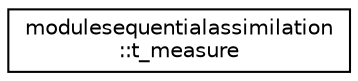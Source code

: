 digraph "Graphical Class Hierarchy"
{
 // LATEX_PDF_SIZE
  edge [fontname="Helvetica",fontsize="10",labelfontname="Helvetica",labelfontsize="10"];
  node [fontname="Helvetica",fontsize="10",shape=record];
  rankdir="LR";
  Node0 [label="modulesequentialassimilation\l::t_measure",height=0.2,width=0.4,color="black", fillcolor="white", style="filled",URL="$structmodulesequentialassimilation_1_1t__measure.html",tooltip=" "];
}
